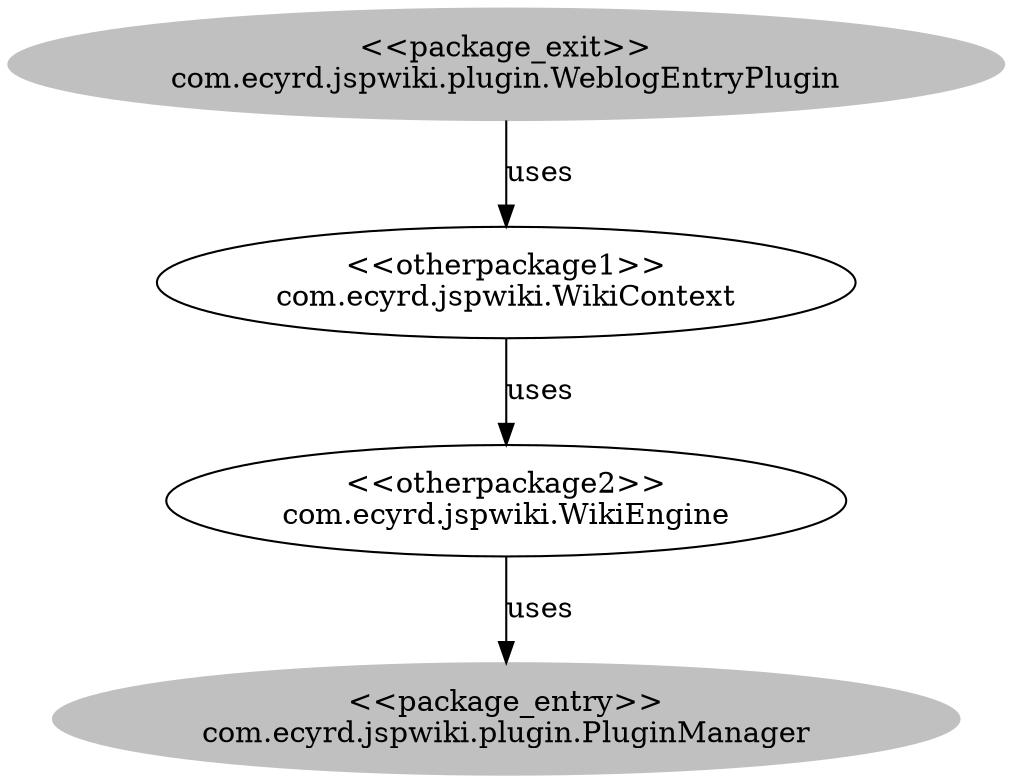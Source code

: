 digraph cd {
	com_ecyrd_jspwiki_plugin_WeblogEntryPlugin [label="<<package_exit>>
com.ecyrd.jspwiki.plugin.WeblogEntryPlugin",style=filled,color="grey"];
	com_ecyrd_jspwiki_plugin_PluginManager [label="<<package_entry>>
com.ecyrd.jspwiki.plugin.PluginManager",style=filled,color="grey"];
	com_ecyrd_jspwiki_WikiContext [label="<<otherpackage1>>
com.ecyrd.jspwiki.WikiContext"];
	com_ecyrd_jspwiki_WikiEngine [label="<<otherpackage2>>
com.ecyrd.jspwiki.WikiEngine"];
	com_ecyrd_jspwiki_plugin_WeblogEntryPlugin -> com_ecyrd_jspwiki_WikiContext [label=uses];
	com_ecyrd_jspwiki_WikiEngine -> com_ecyrd_jspwiki_plugin_PluginManager [label=uses];
	com_ecyrd_jspwiki_WikiContext -> com_ecyrd_jspwiki_WikiEngine [label=uses];
}
